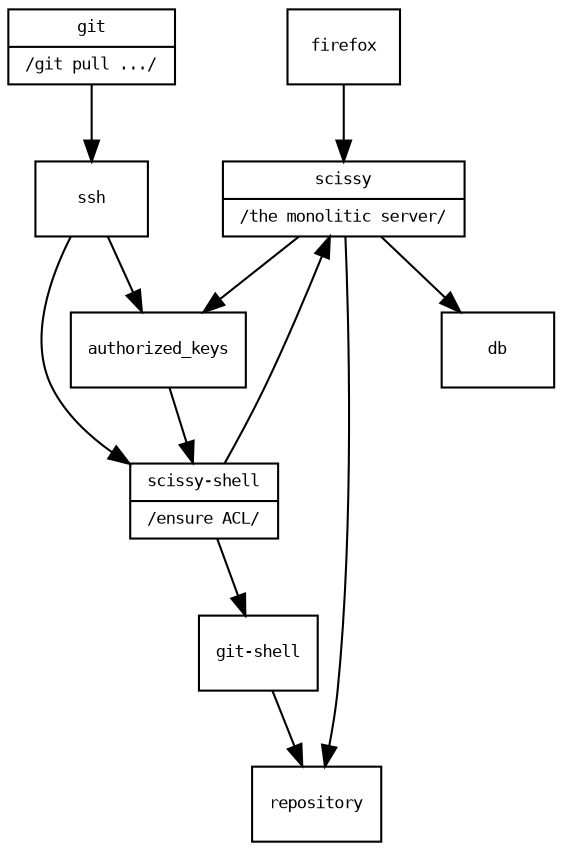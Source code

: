 # dot -T png design.dot >design.png && xv design.png

digraph ScissyDesign
{
        fontname="monospace";
        fontsize=8;

        node [fontname="monospace",fontsize=8,shape="record"];
        edge [fontname="monospace",fontsize=8,shape="record"];

        scissy [shape=record,label="{scissy|/the monolitic server/}"];
        scissy_shell [shape=record,label="{scissy-shell|/ensure ACL/}"];
        ssh [shape=record,label="{ssh}"];
        git_shell [shape=record,label="{git-shell}"];
        firefox [shape=record,label="{firefox}"];
        git [shape=record,label="{git|/git pull .../}"];

        authorized_keys [shape=database,label="authorized_keys"];
        repository [shape=database,label="repository"];
        db [shape=database,label="db"];

        firefox -> scissy;
        git -> ssh;
        ssh -> scissy_shell;
        ssh -> authorized_keys;
        authorized_keys -> scissy_shell;
        scissy_shell -> scissy;
        scissy_shell -> git_shell;
        git_shell -> repository;
        scissy -> db;
        scissy -> repository;
        scissy -> authorized_keys;
}
